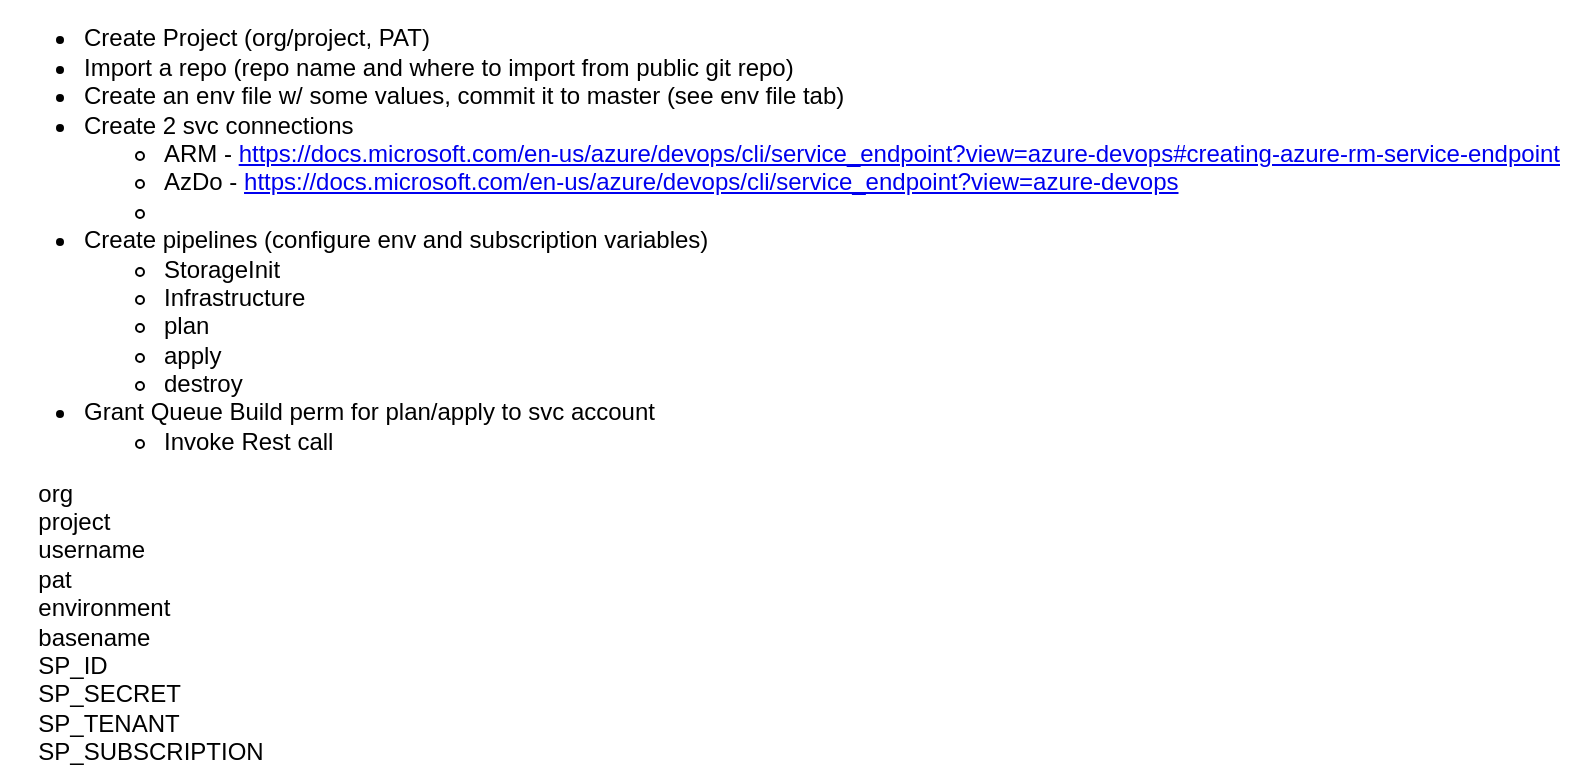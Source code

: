 <mxfile version="13.0.3" type="device" pages="2"><diagram id="zG8xy1tarsX7-HPghHTK" name="Script Structure"><mxGraphModel dx="1186" dy="635" grid="1" gridSize="10" guides="1" tooltips="1" connect="1" arrows="1" fold="1" page="1" pageScale="1" pageWidth="1100" pageHeight="850" math="0" shadow="0"><root><mxCell id="0"/><mxCell id="1" parent="0"/><mxCell id="Xwa0AtFoDd_ls7A2hf-s-1" value="&lt;ul&gt;&lt;li&gt;Create Project (org/project, PAT)&lt;/li&gt;&lt;li&gt;Import a repo (repo name and where to import from public git repo)&lt;/li&gt;&lt;li&gt;Create an env file w/ some values, commit it to master (see env file tab)&lt;/li&gt;&lt;li&gt;Create 2 svc connections&lt;/li&gt;&lt;ul&gt;&lt;li&gt;ARM -&amp;nbsp;&lt;a href=&quot;https://docs.microsoft.com/en-us/azure/devops/cli/service_endpoint?view=azure-devops#creating-azure-rm-service-endpoint&quot;&gt;https://docs.microsoft.com/en-us/azure/devops/cli/service_endpoint?view=azure-devops#creating-azure-rm-service-endpoint&lt;/a&gt;&lt;/li&gt;&lt;li&gt;AzDo -&amp;nbsp;&lt;a href=&quot;https://docs.microsoft.com/en-us/azure/devops/cli/service_endpoint?view=azure-devops&quot;&gt;https://docs.microsoft.com/en-us/azure/devops/cli/service_endpoint?view=azure-devops&lt;/a&gt;&lt;/li&gt;&lt;li&gt;&lt;br&gt;&lt;/li&gt;&lt;/ul&gt;&lt;li&gt;Create pipelines (configure env and subscription variables)&lt;/li&gt;&lt;ul&gt;&lt;li&gt;StorageInit&lt;/li&gt;&lt;li&gt;Infrastructure&lt;/li&gt;&lt;li&gt;plan&lt;/li&gt;&lt;li&gt;apply&lt;/li&gt;&lt;li&gt;destroy&lt;/li&gt;&lt;/ul&gt;&lt;li&gt;Grant Queue Build perm for plan/apply to svc account&lt;/li&gt;&lt;ul&gt;&lt;li&gt;Invoke Rest call&lt;/li&gt;&lt;/ul&gt;&lt;/ul&gt;&lt;div&gt;&lt;br&gt;&lt;/div&gt;" style="text;html=1;align=left;verticalAlign=middle;resizable=0;points=[];autosize=1;" parent="1" vertex="1"><mxGeometry x="117" y="44" width="790" height="250" as="geometry"/></mxCell><mxCell id="F3FDy4EyMHbjlyRqdISu-1" value="&lt;div style=&quot;text-align: left&quot;&gt;org&lt;/div&gt;&lt;div style=&quot;text-align: left&quot;&gt;project&lt;/div&gt;&lt;div style=&quot;text-align: left&quot;&gt;username&lt;/div&gt;&lt;div style=&quot;text-align: left&quot;&gt;pat&lt;/div&gt;&lt;div style=&quot;text-align: left&quot;&gt;environment&lt;/div&gt;&lt;div style=&quot;text-align: left&quot;&gt;basename&lt;/div&gt;&lt;div style=&quot;text-align: left&quot;&gt;SP_ID&lt;/div&gt;&lt;div style=&quot;text-align: left&quot;&gt;SP_SECRET&lt;/div&gt;&lt;div style=&quot;text-align: left&quot;&gt;SP_TENANT&lt;/div&gt;&lt;div style=&quot;text-align: left&quot;&gt;SP_SUBSCRIPTION&lt;/div&gt;" style="text;html=1;align=center;verticalAlign=middle;resizable=0;points=[];autosize=1;" parent="1" vertex="1"><mxGeometry x="127" y="278" width="130" height="150" as="geometry"/></mxCell></root></mxGraphModel></diagram><diagram id="Di2JXkWchIGKtzXANHZU" name="env file"><mxGraphModel dx="1186" dy="635" grid="1" gridSize="10" guides="1" tooltips="1" connect="1" arrows="1" fold="1" page="1" pageScale="1" pageWidth="1100" pageHeight="850" math="0" shadow="0"><root><mxCell id="H2koe0xaD-U8CN_Pmrg0-0"/><mxCell id="H2koe0xaD-U8CN_Pmrg0-1" parent="H2koe0xaD-U8CN_Pmrg0-0"/><mxCell id="H2koe0xaD-U8CN_Pmrg0-2" value="&lt;div&gt;####################&lt;/div&gt;&lt;div&gt;# TERRAFORM values #&lt;/div&gt;&lt;div&gt;####################&lt;/div&gt;&lt;div&gt;&lt;br&gt;&lt;/div&gt;&lt;div&gt;## global&lt;/div&gt;&lt;div&gt;&lt;br&gt;&lt;/div&gt;&lt;div&gt;#TF_VAR_PROJECTCODENAME=tftemplate&lt;/div&gt;&lt;div&gt;TF_VAR_ENVIRONMENT=dev&lt;/div&gt;&lt;div&gt;&lt;br&gt;&lt;/div&gt;&lt;div&gt;### common ###&lt;/div&gt;&lt;div&gt;&lt;br&gt;&lt;/div&gt;&lt;div&gt;TF_VAR_SUBSCRIPTION_ID=ed2c4253-6227-43ef-97e3-4a5fff36888e&lt;/div&gt;&lt;div&gt;TF_VAR_SUBSCRIPTION_NAME=rguthrie&lt;/div&gt;&lt;div&gt;TF_VAR_LOCATION=westus2&lt;/div&gt;&lt;div&gt;TF_VAR_TENANT_ID=72f988bf-86f1-41af-91ab-2d7cd011db47&lt;/div&gt;&lt;div&gt;&lt;br&gt;&lt;/div&gt;&lt;div&gt;## 01_Init state storage&lt;/div&gt;&lt;div&gt;TF_VAR_BACKEND_STORAGE_ACCOUNT_NAME=rguthrietftemplatesa&lt;/div&gt;&lt;div&gt;TF_VAR_BACKEND_RESOURCE_GROUP_NAME=rguthrie-tft-rs&lt;/div&gt;&lt;div&gt;TF_VAR_BACKEND_CONTAINER_NAME=tft&lt;/div&gt;&lt;div&gt;TF_VAR_STORAGE_ACCOUNT_ACCOUNT_TIER=Standard&lt;/div&gt;&lt;div&gt;TF_VAR_STORAGE_ACCOUNT_ACCOUNT_REPLICATION_TYPE=RAGRS&lt;/div&gt;&lt;div&gt;TF_VAR_STORAGE_ACCOUNT_ACCOUNT_KIND=StorageV2&lt;/div&gt;&lt;div&gt;#TF_VAR_IDENTITY_TYPE=SystemAssigned&lt;/div&gt;&lt;div&gt;#TF_VAR_TAGS_ENVIRONMENT=dev&lt;/div&gt;&lt;div&gt;TF_VAR_TAGS_VERSION=3.0.0&lt;/div&gt;&lt;div&gt;&lt;br&gt;&lt;/div&gt;&lt;div&gt;## Remote state backup&lt;/div&gt;&lt;div&gt;TF_VAR_BACKEND_BAK_RESOURCE_GROUP_NAME=rs-bak-rg&lt;/div&gt;&lt;div&gt;&lt;br&gt;&lt;/div&gt;&lt;div&gt;## 02_test/01_deployment&lt;/div&gt;&lt;div&gt;TF_VAR_NAME=test&lt;/div&gt;&lt;div&gt;&lt;br&gt;&lt;/div&gt;&lt;div&gt;## 02_test/02_deployment&lt;/div&gt;&lt;div&gt;TF_VAR_NAME2=test2&lt;/div&gt;&lt;div&gt;&lt;br&gt;&lt;/div&gt;&lt;div&gt;## 03_test/01_deployment&lt;/div&gt;&lt;div&gt;TF_VAR_NAME3=test3&lt;/div&gt;&lt;div&gt;&lt;br&gt;&lt;/div&gt;&lt;div&gt;## 03_test/02_deployment&lt;/div&gt;&lt;div&gt;TF_VAR_NAME4=test4&lt;/div&gt;&lt;div&gt;&lt;br&gt;&lt;/div&gt;&lt;div&gt;TF_VAR_RANDOMIZATION_LEVEL=8&lt;/div&gt;&lt;div&gt;&lt;br&gt;&lt;/div&gt;&lt;div&gt;&lt;br&gt;&lt;/div&gt;" style="text;html=1;align=left;verticalAlign=middle;resizable=0;points=[];autosize=1;" parent="H2koe0xaD-U8CN_Pmrg0-1" vertex="1"><mxGeometry x="120" y="30" width="430" height="640" as="geometry"/></mxCell></root></mxGraphModel></diagram></mxfile>